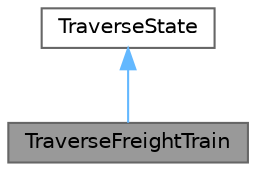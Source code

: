 digraph "TraverseFreightTrain"
{
 // LATEX_PDF_SIZE
  bgcolor="transparent";
  edge [fontname=Helvetica,fontsize=10,labelfontname=Helvetica,labelfontsize=10];
  node [fontname=Helvetica,fontsize=10,shape=box,height=0.2,width=0.4];
  Node1 [id="Node000001",label="TraverseFreightTrain",height=0.2,width=0.4,color="gray40", fillcolor="grey60", style="filled", fontcolor="black",tooltip="A class to traverse through FreightTrain objects."];
  Node2 -> Node1 [id="edge1_Node000001_Node000002",dir="back",color="steelblue1",style="solid",tooltip=" "];
  Node2 [id="Node000002",label="TraverseState",height=0.2,width=0.4,color="gray40", fillcolor="white", style="filled",URL="$classTraverseState.html",tooltip="Abstract class that provides an interface for traversing through a list of Transportation elements."];
}
